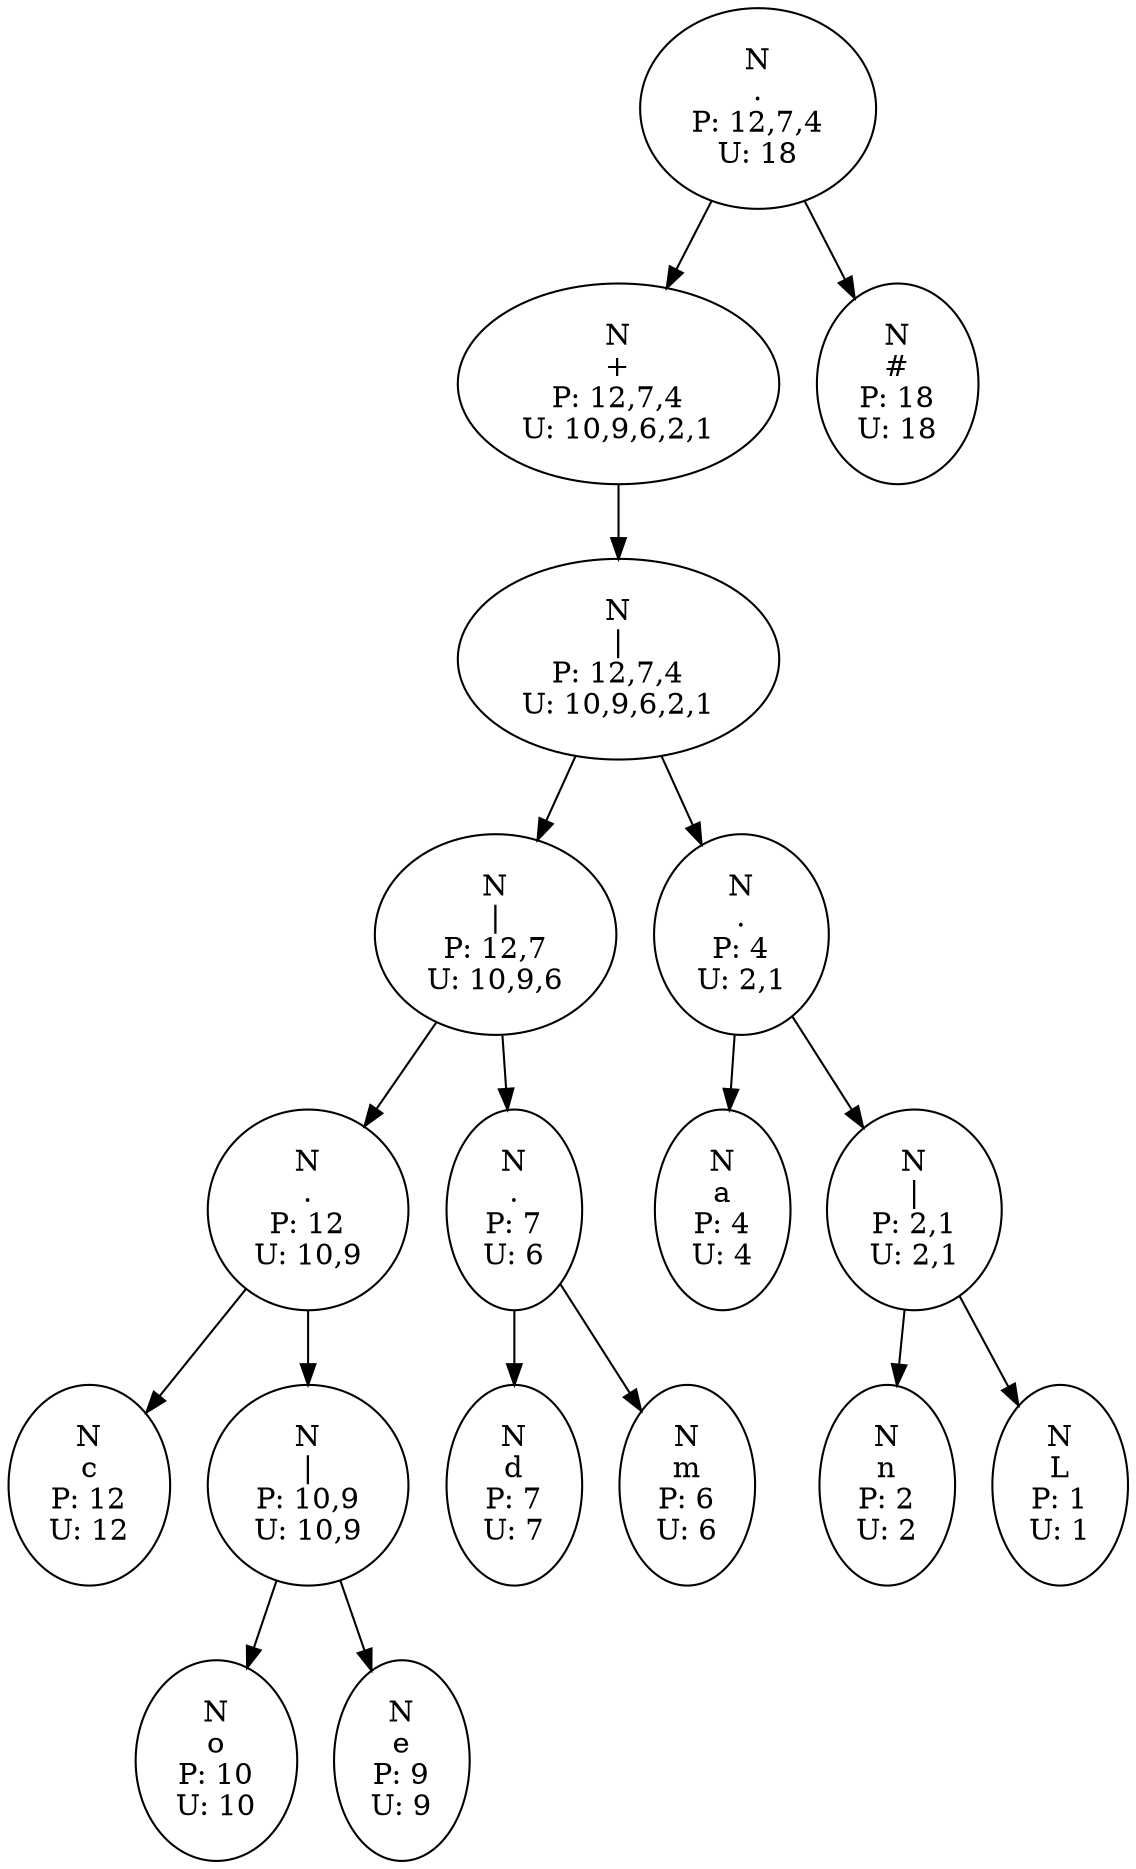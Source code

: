 digraph G{
17->16
16->15
15->14
14->13
13->12
12[label="N
c
P: 12
U: 12"];
13[label="N
.
P: 12
U: 10,9"];
13->11
11->10
10[label="N
o
P: 10
U: 10"];
11[label="N
|
P: 10,9
U: 10,9"];
11->9
9[label="N
e
P: 9
U: 9"];
14[label="N
|
P: 12,7
U: 10,9,6"];
14->8
8->7
7[label="N
d
P: 7
U: 7"];
8[label="N
.
P: 7
U: 6"];
8->6
6[label="N
m
P: 6
U: 6"];
15[label="N
|
P: 12,7,4
U: 10,9,6,2,1"];
15->5
5->4
4[label="N
a
P: 4
U: 4"];
5[label="N
.
P: 4
U: 2,1"];
5->3
3->2
2[label="N
n
P: 2
U: 2"];
3[label="N
|
P: 2,1
U: 2,1"];
3->1
1[label="N
L
P: 1
U: 1"];
16[label="N
+
P: 12,7,4
U: 10,9,6,2,1"];
17[label="N
.
P: 12,7,4
U: 18"];
17->18
18[label="N
#
P: 18
U: 18"];
}
